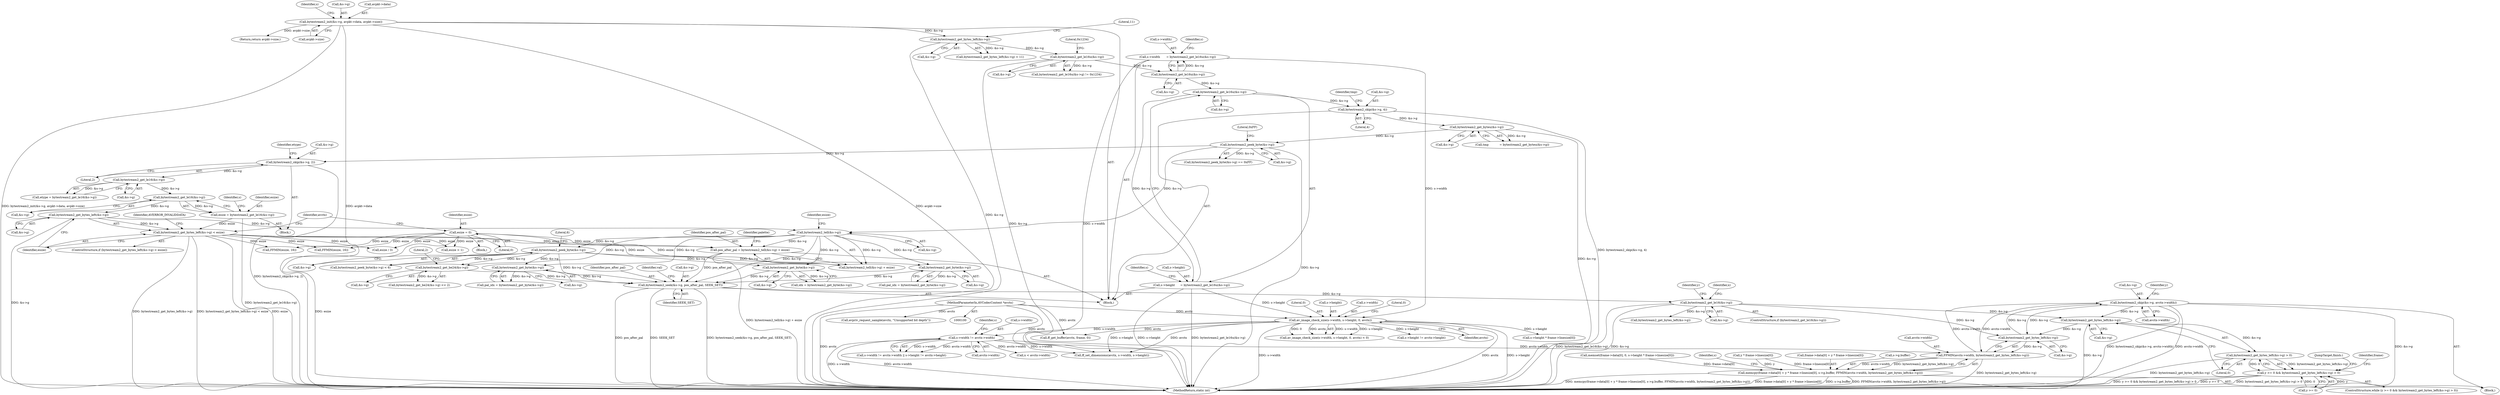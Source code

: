 digraph "0_FFmpeg_8c2ea3030af7b40a3c4275696fb5c76cdb80950a@pointer" {
"1000912" [label="(Call,bytestream2_skip(&s->g, avctx->width))"];
"1000907" [label="(Call,bytestream2_get_bytes_left(&s->g))"];
"1000877" [label="(Call,bytestream2_get_bytes_left(&s->g))"];
"1000664" [label="(Call,bytestream2_get_le16(&s->g))"];
"1000646" [label="(Call,bytestream2_seek(&s->g, pos_after_pal, SEEK_SET))"];
"1000471" [label="(Call,bytestream2_get_byte(&s->g))"];
"1000409" [label="(Call,bytestream2_peek_byte(&s->g))"];
"1000384" [label="(Call,bytestream2_tell(&s->g))"];
"1000274" [label="(Call,bytestream2_get_bytes_left(&s->g))"];
"1000267" [label="(Call,bytestream2_get_le16(&s->g))"];
"1000260" [label="(Call,bytestream2_get_le16(&s->g))"];
"1000252" [label="(Call,bytestream2_skip(&s->g, 2))"];
"1000234" [label="(Call,bytestream2_peek_byte(&s->g))"];
"1000187" [label="(Call,bytestream2_get_byteu(&s->g))"];
"1000179" [label="(Call,bytestream2_skip(&s->g, 4))"];
"1000174" [label="(Call,bytestream2_get_le16u(&s->g))"];
"1000165" [label="(Call,bytestream2_get_le16u(&s->g))"];
"1000153" [label="(Call,bytestream2_get_le16u(&s->g))"];
"1000143" [label="(Call,bytestream2_get_bytes_left(&s->g))"];
"1000130" [label="(Call,bytestream2_init(&s->g, avpkt->data, avpkt->size))"];
"1000419" [label="(Call,bytestream2_get_byte(&s->g))"];
"1000555" [label="(Call,bytestream2_get_be24(&s->g))"];
"1000509" [label="(Call,bytestream2_get_byte(&s->g))"];
"1000381" [label="(Call,pos_after_pal = bytestream2_tell(&s->g) + esize)"];
"1000288" [label="(Call,esize = 0)"];
"1000273" [label="(Call,bytestream2_get_bytes_left(&s->g) < esize)"];
"1000265" [label="(Call,esize = bytestream2_get_le16(&s->g))"];
"1000912" [label="(Call,bytestream2_skip(&s->g, avctx->width))"];
"1000903" [label="(Call,FFMIN(avctx->width, bytestream2_get_bytes_left(&s->g)))"];
"1000313" [label="(Call,s->width != avctx->width)"];
"1000298" [label="(Call,av_image_check_size(s->width, s->height, 0, avctx))"];
"1000161" [label="(Call,s->width       = bytestream2_get_le16u(&s->g))"];
"1000170" [label="(Call,s->height      = bytestream2_get_le16u(&s->g))"];
"1000101" [label="(MethodParameterIn,AVCodecContext *avctx)"];
"1000876" [label="(Call,bytestream2_get_bytes_left(&s->g) > 0)"];
"1000872" [label="(Call,y >= 0 && bytestream2_get_bytes_left(&s->g) > 0)"];
"1000884" [label="(Call,memcpy(frame->data[0] + y * frame->linesize[0], s->g.buffer, FFMIN(avctx->width, bytestream2_get_bytes_left(&s->g))))"];
"1000146" [label="(Identifier,s)"];
"1000652" [label="(Identifier,SEEK_SET)"];
"1000898" [label="(Call,s->g.buffer)"];
"1000417" [label="(Call,idx = bytestream2_get_byte(&s->g))"];
"1000927" [label="(Return,return avpkt->size;)"];
"1000186" [label="(Identifier,tmp)"];
"1000265" [label="(Call,esize = bytestream2_get_le16(&s->g))"];
"1000419" [label="(Call,bytestream2_get_byte(&s->g))"];
"1000170" [label="(Call,s->height      = bytestream2_get_le16u(&s->g))"];
"1000912" [label="(Call,bytestream2_skip(&s->g, avctx->width))"];
"1000258" [label="(Call,etype = bytestream2_get_le16(&s->g))"];
"1000234" [label="(Call,bytestream2_peek_byte(&s->g))"];
"1000330" [label="(Call,ff_set_dimensions(avctx, s->width, s->height))"];
"1000382" [label="(Identifier,pos_after_pal)"];
"1000884" [label="(Call,memcpy(frame->data[0] + y * frame->linesize[0], s->g.buffer, FFMIN(avctx->width, bytestream2_get_bytes_left(&s->g))))"];
"1000166" [label="(Call,&s->g)"];
"1000420" [label="(Call,&s->g)"];
"1000821" [label="(Call,x < avctx->width)"];
"1000410" [label="(Call,&s->g)"];
"1000281" [label="(Identifier,AVERROR_INVALIDDATA)"];
"1000362" [label="(Call,s->height * frame->linesize[0])"];
"1000188" [label="(Call,&s->g)"];
"1000158" [label="(Literal,0x1234)"];
"1000651" [label="(Identifier,pos_after_pal)"];
"1000882" [label="(Literal,0)"];
"1000664" [label="(Call,bytestream2_get_le16(&s->g))"];
"1000251" [label="(Block,)"];
"1000179" [label="(Call,bytestream2_skip(&s->g, 4))"];
"1000279" [label="(Identifier,esize)"];
"1000260" [label="(Call,bytestream2_get_le16(&s->g))"];
"1000154" [label="(Call,&s->g)"];
"1000654" [label="(Identifier,val)"];
"1000493" [label="(Call,FFMIN(esize, 16))"];
"1000871" [label="(ControlStructure,while (y >= 0 && bytestream2_get_bytes_left(&s->g) > 0))"];
"1000130" [label="(Call,bytestream2_init(&s->g, avpkt->data, avpkt->size))"];
"1000560" [label="(Literal,2)"];
"1000554" [label="(Call,bytestream2_get_be24(&s->g) << 2)"];
"1000283" [label="(Block,)"];
"1000472" [label="(Call,&s->g)"];
"1000277" [label="(Identifier,s)"];
"1000455" [label="(Call,FFMIN(esize, 16))"];
"1000872" [label="(Call,y >= 0 && bytestream2_get_bytes_left(&s->g) > 0)"];
"1000322" [label="(Identifier,s)"];
"1000671" [label="(Identifier,x)"];
"1000383" [label="(Call,bytestream2_tell(&s->g) + esize)"];
"1000175" [label="(Call,&s->g)"];
"1000355" [label="(Call,memset(frame->data[0], 0, s->height * frame->linesize[0]))"];
"1000305" [label="(Literal,0)"];
"1000646" [label="(Call,bytestream2_seek(&s->g, pos_after_pal, SEEK_SET))"];
"1000226" [label="(Call,avpriv_request_sample(avctx, \"Unsupported bit depth\"))"];
"1000273" [label="(Call,bytestream2_get_bytes_left(&s->g) < esize)"];
"1000261" [label="(Call,&s->g)"];
"1000297" [label="(Call,av_image_check_size(s->width, s->height, 0, avctx) < 0)"];
"1000915" [label="(Identifier,s)"];
"1000253" [label="(Call,&s->g)"];
"1000536" [label="(Call,esize / 3)"];
"1000312" [label="(Call,s->width != avctx->width || s->height != avctx->height)"];
"1000138" [label="(Call,avpkt->size)"];
"1000252" [label="(Call,bytestream2_skip(&s->g, 2))"];
"1000904" [label="(Call,avctx->width)"];
"1000878" [label="(Call,&s->g)"];
"1000877" [label="(Call,bytestream2_get_bytes_left(&s->g))"];
"1000153" [label="(Call,bytestream2_get_le16u(&s->g))"];
"1000874" [label="(Identifier,y)"];
"1000182" [label="(Identifier,s)"];
"1000290" [label="(Literal,0)"];
"1000187" [label="(Call,bytestream2_get_byteu(&s->g))"];
"1000105" [label="(Block,)"];
"1000469" [label="(Call,pal_idx = bytestream2_get_byte(&s->g))"];
"1000131" [label="(Call,&s->g)"];
"1000414" [label="(Literal,6)"];
"1000302" [label="(Call,s->height)"];
"1000908" [label="(Call,&s->g)"];
"1000172" [label="(Identifier,s)"];
"1000185" [label="(Call,tmp            = bytestream2_get_byteu(&s->g))"];
"1000665" [label="(Call,&s->g)"];
"1000555" [label="(Call,bytestream2_get_be24(&s->g))"];
"1000165" [label="(Call,bytestream2_get_le16u(&s->g))"];
"1000235" [label="(Call,&s->g)"];
"1000161" [label="(Call,s->width       = bytestream2_get_le16u(&s->g))"];
"1000891" [label="(Call,y * frame->linesize[0])"];
"1000257" [label="(Literal,2)"];
"1000408" [label="(Call,bytestream2_peek_byte(&s->g) < 6)"];
"1000907" [label="(Call,bytestream2_get_bytes_left(&s->g))"];
"1000144" [label="(Call,&s->g)"];
"1000162" [label="(Call,s->width)"];
"1000917" [label="(Call,avctx->width)"];
"1000143" [label="(Call,bytestream2_get_bytes_left(&s->g))"];
"1000381" [label="(Call,pos_after_pal = bytestream2_tell(&s->g) + esize)"];
"1000293" [label="(Identifier,avctx)"];
"1000509" [label="(Call,bytestream2_get_byte(&s->g))"];
"1000507" [label="(Call,pal_idx = bytestream2_get_byte(&s->g))"];
"1000921" [label="(Identifier,y)"];
"1000184" [label="(Literal,4)"];
"1000903" [label="(Call,FFMIN(avctx->width, bytestream2_get_bytes_left(&s->g)))"];
"1000314" [label="(Call,s->width)"];
"1000174" [label="(Call,bytestream2_get_le16u(&s->g))"];
"1000885" [label="(Call,frame->data[0] + y * frame->linesize[0])"];
"1000913" [label="(Call,&s->g)"];
"1000267" [label="(Call,bytestream2_get_le16(&s->g))"];
"1000274" [label="(Call,bytestream2_get_bytes_left(&s->g))"];
"1000298" [label="(Call,av_image_check_size(s->width, s->height, 0, avctx))"];
"1000171" [label="(Call,s->height)"];
"1000101" [label="(MethodParameterIn,AVCodecContext *avctx)"];
"1000239" [label="(Literal,0xFF)"];
"1000272" [label="(ControlStructure,if (bytestream2_get_bytes_left(&s->g) < esize))"];
"1000313" [label="(Call,s->width != avctx->width)"];
"1000266" [label="(Identifier,esize)"];
"1000389" [label="(Identifier,esize)"];
"1000268" [label="(Call,&s->g)"];
"1000922" [label="(JumpTarget,finish:)"];
"1000142" [label="(Call,bytestream2_get_bytes_left(&s->g) < 11)"];
"1000317" [label="(Call,avctx->width)"];
"1000348" [label="(Call,ff_get_buffer(avctx, frame, 0))"];
"1000233" [label="(Call,bytestream2_peek_byte(&s->g) == 0xFF)"];
"1000510" [label="(Call,&s->g)"];
"1000320" [label="(Call,s->height != avctx->height)"];
"1000306" [label="(Identifier,avctx)"];
"1000385" [label="(Call,&s->g)"];
"1000275" [label="(Call,&s->g)"];
"1000152" [label="(Call,bytestream2_get_le16u(&s->g) != 0x1234)"];
"1000883" [label="(Block,)"];
"1000288" [label="(Call,esize = 0)"];
"1000391" [label="(Identifier,palette)"];
"1000180" [label="(Call,&s->g)"];
"1000299" [label="(Call,s->width)"];
"1000148" [label="(Literal,11)"];
"1000663" [label="(ControlStructure,if (bytestream2_get_le16(&s->g)))"];
"1000135" [label="(Call,avpkt->data)"];
"1000384" [label="(Call,bytestream2_tell(&s->g))"];
"1000289" [label="(Identifier,esize)"];
"1000405" [label="(Call,esize > 1)"];
"1000873" [label="(Call,y >= 0)"];
"1000259" [label="(Identifier,etype)"];
"1000307" [label="(Literal,0)"];
"1000931" [label="(MethodReturn,static int)"];
"1000471" [label="(Call,bytestream2_get_byte(&s->g))"];
"1000678" [label="(Call,bytestream2_get_bytes_left(&s->g))"];
"1000647" [label="(Call,&s->g)"];
"1000409" [label="(Call,bytestream2_peek_byte(&s->g))"];
"1000876" [label="(Call,bytestream2_get_bytes_left(&s->g) > 0)"];
"1000556" [label="(Call,&s->g)"];
"1000888" [label="(Identifier,frame)"];
"1000912" -> "1000883"  [label="AST: "];
"1000912" -> "1000917"  [label="CFG: "];
"1000913" -> "1000912"  [label="AST: "];
"1000917" -> "1000912"  [label="AST: "];
"1000921" -> "1000912"  [label="CFG: "];
"1000912" -> "1000931"  [label="DDG: bytestream2_skip(&s->g, avctx->width)"];
"1000912" -> "1000931"  [label="DDG: avctx->width"];
"1000912" -> "1000931"  [label="DDG: &s->g"];
"1000912" -> "1000877"  [label="DDG: &s->g"];
"1000912" -> "1000903"  [label="DDG: avctx->width"];
"1000912" -> "1000907"  [label="DDG: &s->g"];
"1000907" -> "1000912"  [label="DDG: &s->g"];
"1000903" -> "1000912"  [label="DDG: avctx->width"];
"1000907" -> "1000903"  [label="AST: "];
"1000907" -> "1000908"  [label="CFG: "];
"1000908" -> "1000907"  [label="AST: "];
"1000903" -> "1000907"  [label="CFG: "];
"1000907" -> "1000903"  [label="DDG: &s->g"];
"1000877" -> "1000907"  [label="DDG: &s->g"];
"1000664" -> "1000907"  [label="DDG: &s->g"];
"1000877" -> "1000876"  [label="AST: "];
"1000877" -> "1000878"  [label="CFG: "];
"1000878" -> "1000877"  [label="AST: "];
"1000882" -> "1000877"  [label="CFG: "];
"1000877" -> "1000931"  [label="DDG: &s->g"];
"1000877" -> "1000876"  [label="DDG: &s->g"];
"1000664" -> "1000877"  [label="DDG: &s->g"];
"1000664" -> "1000663"  [label="AST: "];
"1000664" -> "1000665"  [label="CFG: "];
"1000665" -> "1000664"  [label="AST: "];
"1000671" -> "1000664"  [label="CFG: "];
"1000874" -> "1000664"  [label="CFG: "];
"1000664" -> "1000931"  [label="DDG: bytestream2_get_le16(&s->g)"];
"1000664" -> "1000931"  [label="DDG: &s->g"];
"1000646" -> "1000664"  [label="DDG: &s->g"];
"1000664" -> "1000678"  [label="DDG: &s->g"];
"1000646" -> "1000105"  [label="AST: "];
"1000646" -> "1000652"  [label="CFG: "];
"1000647" -> "1000646"  [label="AST: "];
"1000651" -> "1000646"  [label="AST: "];
"1000652" -> "1000646"  [label="AST: "];
"1000654" -> "1000646"  [label="CFG: "];
"1000646" -> "1000931"  [label="DDG: bytestream2_seek(&s->g, pos_after_pal, SEEK_SET)"];
"1000646" -> "1000931"  [label="DDG: pos_after_pal"];
"1000646" -> "1000931"  [label="DDG: SEEK_SET"];
"1000471" -> "1000646"  [label="DDG: &s->g"];
"1000419" -> "1000646"  [label="DDG: &s->g"];
"1000555" -> "1000646"  [label="DDG: &s->g"];
"1000409" -> "1000646"  [label="DDG: &s->g"];
"1000509" -> "1000646"  [label="DDG: &s->g"];
"1000384" -> "1000646"  [label="DDG: &s->g"];
"1000381" -> "1000646"  [label="DDG: pos_after_pal"];
"1000471" -> "1000469"  [label="AST: "];
"1000471" -> "1000472"  [label="CFG: "];
"1000472" -> "1000471"  [label="AST: "];
"1000469" -> "1000471"  [label="CFG: "];
"1000471" -> "1000469"  [label="DDG: &s->g"];
"1000409" -> "1000471"  [label="DDG: &s->g"];
"1000384" -> "1000471"  [label="DDG: &s->g"];
"1000409" -> "1000408"  [label="AST: "];
"1000409" -> "1000410"  [label="CFG: "];
"1000410" -> "1000409"  [label="AST: "];
"1000414" -> "1000409"  [label="CFG: "];
"1000409" -> "1000408"  [label="DDG: &s->g"];
"1000384" -> "1000409"  [label="DDG: &s->g"];
"1000409" -> "1000419"  [label="DDG: &s->g"];
"1000409" -> "1000509"  [label="DDG: &s->g"];
"1000409" -> "1000555"  [label="DDG: &s->g"];
"1000384" -> "1000383"  [label="AST: "];
"1000384" -> "1000385"  [label="CFG: "];
"1000385" -> "1000384"  [label="AST: "];
"1000389" -> "1000384"  [label="CFG: "];
"1000384" -> "1000381"  [label="DDG: &s->g"];
"1000384" -> "1000383"  [label="DDG: &s->g"];
"1000274" -> "1000384"  [label="DDG: &s->g"];
"1000234" -> "1000384"  [label="DDG: &s->g"];
"1000384" -> "1000419"  [label="DDG: &s->g"];
"1000384" -> "1000509"  [label="DDG: &s->g"];
"1000384" -> "1000555"  [label="DDG: &s->g"];
"1000274" -> "1000273"  [label="AST: "];
"1000274" -> "1000275"  [label="CFG: "];
"1000275" -> "1000274"  [label="AST: "];
"1000279" -> "1000274"  [label="CFG: "];
"1000274" -> "1000931"  [label="DDG: &s->g"];
"1000274" -> "1000273"  [label="DDG: &s->g"];
"1000267" -> "1000274"  [label="DDG: &s->g"];
"1000267" -> "1000265"  [label="AST: "];
"1000267" -> "1000268"  [label="CFG: "];
"1000268" -> "1000267"  [label="AST: "];
"1000265" -> "1000267"  [label="CFG: "];
"1000267" -> "1000265"  [label="DDG: &s->g"];
"1000260" -> "1000267"  [label="DDG: &s->g"];
"1000260" -> "1000258"  [label="AST: "];
"1000260" -> "1000261"  [label="CFG: "];
"1000261" -> "1000260"  [label="AST: "];
"1000258" -> "1000260"  [label="CFG: "];
"1000260" -> "1000258"  [label="DDG: &s->g"];
"1000252" -> "1000260"  [label="DDG: &s->g"];
"1000252" -> "1000251"  [label="AST: "];
"1000252" -> "1000257"  [label="CFG: "];
"1000253" -> "1000252"  [label="AST: "];
"1000257" -> "1000252"  [label="AST: "];
"1000259" -> "1000252"  [label="CFG: "];
"1000252" -> "1000931"  [label="DDG: bytestream2_skip(&s->g, 2)"];
"1000234" -> "1000252"  [label="DDG: &s->g"];
"1000234" -> "1000233"  [label="AST: "];
"1000234" -> "1000235"  [label="CFG: "];
"1000235" -> "1000234"  [label="AST: "];
"1000239" -> "1000234"  [label="CFG: "];
"1000234" -> "1000931"  [label="DDG: &s->g"];
"1000234" -> "1000233"  [label="DDG: &s->g"];
"1000187" -> "1000234"  [label="DDG: &s->g"];
"1000187" -> "1000185"  [label="AST: "];
"1000187" -> "1000188"  [label="CFG: "];
"1000188" -> "1000187"  [label="AST: "];
"1000185" -> "1000187"  [label="CFG: "];
"1000187" -> "1000931"  [label="DDG: &s->g"];
"1000187" -> "1000185"  [label="DDG: &s->g"];
"1000179" -> "1000187"  [label="DDG: &s->g"];
"1000179" -> "1000105"  [label="AST: "];
"1000179" -> "1000184"  [label="CFG: "];
"1000180" -> "1000179"  [label="AST: "];
"1000184" -> "1000179"  [label="AST: "];
"1000186" -> "1000179"  [label="CFG: "];
"1000179" -> "1000931"  [label="DDG: bytestream2_skip(&s->g, 4)"];
"1000174" -> "1000179"  [label="DDG: &s->g"];
"1000174" -> "1000170"  [label="AST: "];
"1000174" -> "1000175"  [label="CFG: "];
"1000175" -> "1000174"  [label="AST: "];
"1000170" -> "1000174"  [label="CFG: "];
"1000174" -> "1000170"  [label="DDG: &s->g"];
"1000165" -> "1000174"  [label="DDG: &s->g"];
"1000165" -> "1000161"  [label="AST: "];
"1000165" -> "1000166"  [label="CFG: "];
"1000166" -> "1000165"  [label="AST: "];
"1000161" -> "1000165"  [label="CFG: "];
"1000165" -> "1000161"  [label="DDG: &s->g"];
"1000153" -> "1000165"  [label="DDG: &s->g"];
"1000153" -> "1000152"  [label="AST: "];
"1000153" -> "1000154"  [label="CFG: "];
"1000154" -> "1000153"  [label="AST: "];
"1000158" -> "1000153"  [label="CFG: "];
"1000153" -> "1000931"  [label="DDG: &s->g"];
"1000153" -> "1000152"  [label="DDG: &s->g"];
"1000143" -> "1000153"  [label="DDG: &s->g"];
"1000143" -> "1000142"  [label="AST: "];
"1000143" -> "1000144"  [label="CFG: "];
"1000144" -> "1000143"  [label="AST: "];
"1000148" -> "1000143"  [label="CFG: "];
"1000143" -> "1000931"  [label="DDG: &s->g"];
"1000143" -> "1000142"  [label="DDG: &s->g"];
"1000130" -> "1000143"  [label="DDG: &s->g"];
"1000130" -> "1000105"  [label="AST: "];
"1000130" -> "1000138"  [label="CFG: "];
"1000131" -> "1000130"  [label="AST: "];
"1000135" -> "1000130"  [label="AST: "];
"1000138" -> "1000130"  [label="AST: "];
"1000146" -> "1000130"  [label="CFG: "];
"1000130" -> "1000931"  [label="DDG: bytestream2_init(&s->g, avpkt->data, avpkt->size)"];
"1000130" -> "1000931"  [label="DDG: avpkt->data"];
"1000130" -> "1000931"  [label="DDG: avpkt->size"];
"1000130" -> "1000927"  [label="DDG: avpkt->size"];
"1000419" -> "1000417"  [label="AST: "];
"1000419" -> "1000420"  [label="CFG: "];
"1000420" -> "1000419"  [label="AST: "];
"1000417" -> "1000419"  [label="CFG: "];
"1000419" -> "1000417"  [label="DDG: &s->g"];
"1000555" -> "1000554"  [label="AST: "];
"1000555" -> "1000556"  [label="CFG: "];
"1000556" -> "1000555"  [label="AST: "];
"1000560" -> "1000555"  [label="CFG: "];
"1000555" -> "1000554"  [label="DDG: &s->g"];
"1000509" -> "1000507"  [label="AST: "];
"1000509" -> "1000510"  [label="CFG: "];
"1000510" -> "1000509"  [label="AST: "];
"1000507" -> "1000509"  [label="CFG: "];
"1000509" -> "1000507"  [label="DDG: &s->g"];
"1000381" -> "1000105"  [label="AST: "];
"1000381" -> "1000383"  [label="CFG: "];
"1000382" -> "1000381"  [label="AST: "];
"1000383" -> "1000381"  [label="AST: "];
"1000391" -> "1000381"  [label="CFG: "];
"1000381" -> "1000931"  [label="DDG: bytestream2_tell(&s->g) + esize"];
"1000288" -> "1000381"  [label="DDG: esize"];
"1000273" -> "1000381"  [label="DDG: esize"];
"1000288" -> "1000283"  [label="AST: "];
"1000288" -> "1000290"  [label="CFG: "];
"1000289" -> "1000288"  [label="AST: "];
"1000290" -> "1000288"  [label="AST: "];
"1000293" -> "1000288"  [label="CFG: "];
"1000288" -> "1000931"  [label="DDG: esize"];
"1000288" -> "1000383"  [label="DDG: esize"];
"1000288" -> "1000405"  [label="DDG: esize"];
"1000288" -> "1000455"  [label="DDG: esize"];
"1000288" -> "1000493"  [label="DDG: esize"];
"1000288" -> "1000536"  [label="DDG: esize"];
"1000273" -> "1000272"  [label="AST: "];
"1000273" -> "1000279"  [label="CFG: "];
"1000279" -> "1000273"  [label="AST: "];
"1000281" -> "1000273"  [label="CFG: "];
"1000293" -> "1000273"  [label="CFG: "];
"1000273" -> "1000931"  [label="DDG: bytestream2_get_bytes_left(&s->g)"];
"1000273" -> "1000931"  [label="DDG: bytestream2_get_bytes_left(&s->g) < esize"];
"1000273" -> "1000931"  [label="DDG: esize"];
"1000265" -> "1000273"  [label="DDG: esize"];
"1000273" -> "1000383"  [label="DDG: esize"];
"1000273" -> "1000405"  [label="DDG: esize"];
"1000273" -> "1000455"  [label="DDG: esize"];
"1000273" -> "1000493"  [label="DDG: esize"];
"1000273" -> "1000536"  [label="DDG: esize"];
"1000265" -> "1000251"  [label="AST: "];
"1000266" -> "1000265"  [label="AST: "];
"1000277" -> "1000265"  [label="CFG: "];
"1000265" -> "1000931"  [label="DDG: bytestream2_get_le16(&s->g)"];
"1000903" -> "1000884"  [label="AST: "];
"1000904" -> "1000903"  [label="AST: "];
"1000884" -> "1000903"  [label="CFG: "];
"1000903" -> "1000931"  [label="DDG: bytestream2_get_bytes_left(&s->g)"];
"1000903" -> "1000884"  [label="DDG: avctx->width"];
"1000903" -> "1000884"  [label="DDG: bytestream2_get_bytes_left(&s->g)"];
"1000313" -> "1000903"  [label="DDG: avctx->width"];
"1000313" -> "1000312"  [label="AST: "];
"1000313" -> "1000317"  [label="CFG: "];
"1000314" -> "1000313"  [label="AST: "];
"1000317" -> "1000313"  [label="AST: "];
"1000322" -> "1000313"  [label="CFG: "];
"1000312" -> "1000313"  [label="CFG: "];
"1000313" -> "1000931"  [label="DDG: s->width"];
"1000313" -> "1000931"  [label="DDG: avctx->width"];
"1000313" -> "1000312"  [label="DDG: s->width"];
"1000313" -> "1000312"  [label="DDG: avctx->width"];
"1000298" -> "1000313"  [label="DDG: s->width"];
"1000313" -> "1000330"  [label="DDG: s->width"];
"1000313" -> "1000821"  [label="DDG: avctx->width"];
"1000298" -> "1000297"  [label="AST: "];
"1000298" -> "1000306"  [label="CFG: "];
"1000299" -> "1000298"  [label="AST: "];
"1000302" -> "1000298"  [label="AST: "];
"1000305" -> "1000298"  [label="AST: "];
"1000306" -> "1000298"  [label="AST: "];
"1000307" -> "1000298"  [label="CFG: "];
"1000298" -> "1000931"  [label="DDG: s->width"];
"1000298" -> "1000931"  [label="DDG: avctx"];
"1000298" -> "1000931"  [label="DDG: s->height"];
"1000298" -> "1000297"  [label="DDG: s->width"];
"1000298" -> "1000297"  [label="DDG: s->height"];
"1000298" -> "1000297"  [label="DDG: 0"];
"1000298" -> "1000297"  [label="DDG: avctx"];
"1000161" -> "1000298"  [label="DDG: s->width"];
"1000170" -> "1000298"  [label="DDG: s->height"];
"1000101" -> "1000298"  [label="DDG: avctx"];
"1000298" -> "1000320"  [label="DDG: s->height"];
"1000298" -> "1000330"  [label="DDG: avctx"];
"1000298" -> "1000330"  [label="DDG: s->height"];
"1000298" -> "1000348"  [label="DDG: avctx"];
"1000298" -> "1000362"  [label="DDG: s->height"];
"1000161" -> "1000105"  [label="AST: "];
"1000162" -> "1000161"  [label="AST: "];
"1000172" -> "1000161"  [label="CFG: "];
"1000161" -> "1000931"  [label="DDG: s->width"];
"1000170" -> "1000105"  [label="AST: "];
"1000171" -> "1000170"  [label="AST: "];
"1000182" -> "1000170"  [label="CFG: "];
"1000170" -> "1000931"  [label="DDG: s->height"];
"1000170" -> "1000931"  [label="DDG: bytestream2_get_le16u(&s->g)"];
"1000101" -> "1000100"  [label="AST: "];
"1000101" -> "1000931"  [label="DDG: avctx"];
"1000101" -> "1000226"  [label="DDG: avctx"];
"1000101" -> "1000330"  [label="DDG: avctx"];
"1000101" -> "1000348"  [label="DDG: avctx"];
"1000876" -> "1000872"  [label="AST: "];
"1000876" -> "1000882"  [label="CFG: "];
"1000882" -> "1000876"  [label="AST: "];
"1000872" -> "1000876"  [label="CFG: "];
"1000876" -> "1000931"  [label="DDG: bytestream2_get_bytes_left(&s->g)"];
"1000876" -> "1000872"  [label="DDG: bytestream2_get_bytes_left(&s->g)"];
"1000876" -> "1000872"  [label="DDG: 0"];
"1000872" -> "1000871"  [label="AST: "];
"1000872" -> "1000873"  [label="CFG: "];
"1000873" -> "1000872"  [label="AST: "];
"1000888" -> "1000872"  [label="CFG: "];
"1000922" -> "1000872"  [label="CFG: "];
"1000872" -> "1000931"  [label="DDG: y >= 0 && bytestream2_get_bytes_left(&s->g) > 0"];
"1000872" -> "1000931"  [label="DDG: y >= 0"];
"1000872" -> "1000931"  [label="DDG: bytestream2_get_bytes_left(&s->g) > 0"];
"1000873" -> "1000872"  [label="DDG: y"];
"1000873" -> "1000872"  [label="DDG: 0"];
"1000884" -> "1000883"  [label="AST: "];
"1000885" -> "1000884"  [label="AST: "];
"1000898" -> "1000884"  [label="AST: "];
"1000915" -> "1000884"  [label="CFG: "];
"1000884" -> "1000931"  [label="DDG: memcpy(frame->data[0] + y * frame->linesize[0], s->g.buffer, FFMIN(avctx->width, bytestream2_get_bytes_left(&s->g)))"];
"1000884" -> "1000931"  [label="DDG: frame->data[0] + y * frame->linesize[0]"];
"1000884" -> "1000931"  [label="DDG: s->g.buffer"];
"1000884" -> "1000931"  [label="DDG: FFMIN(avctx->width, bytestream2_get_bytes_left(&s->g))"];
"1000355" -> "1000884"  [label="DDG: frame->data[0]"];
"1000891" -> "1000884"  [label="DDG: y"];
"1000891" -> "1000884"  [label="DDG: frame->linesize[0]"];
}
